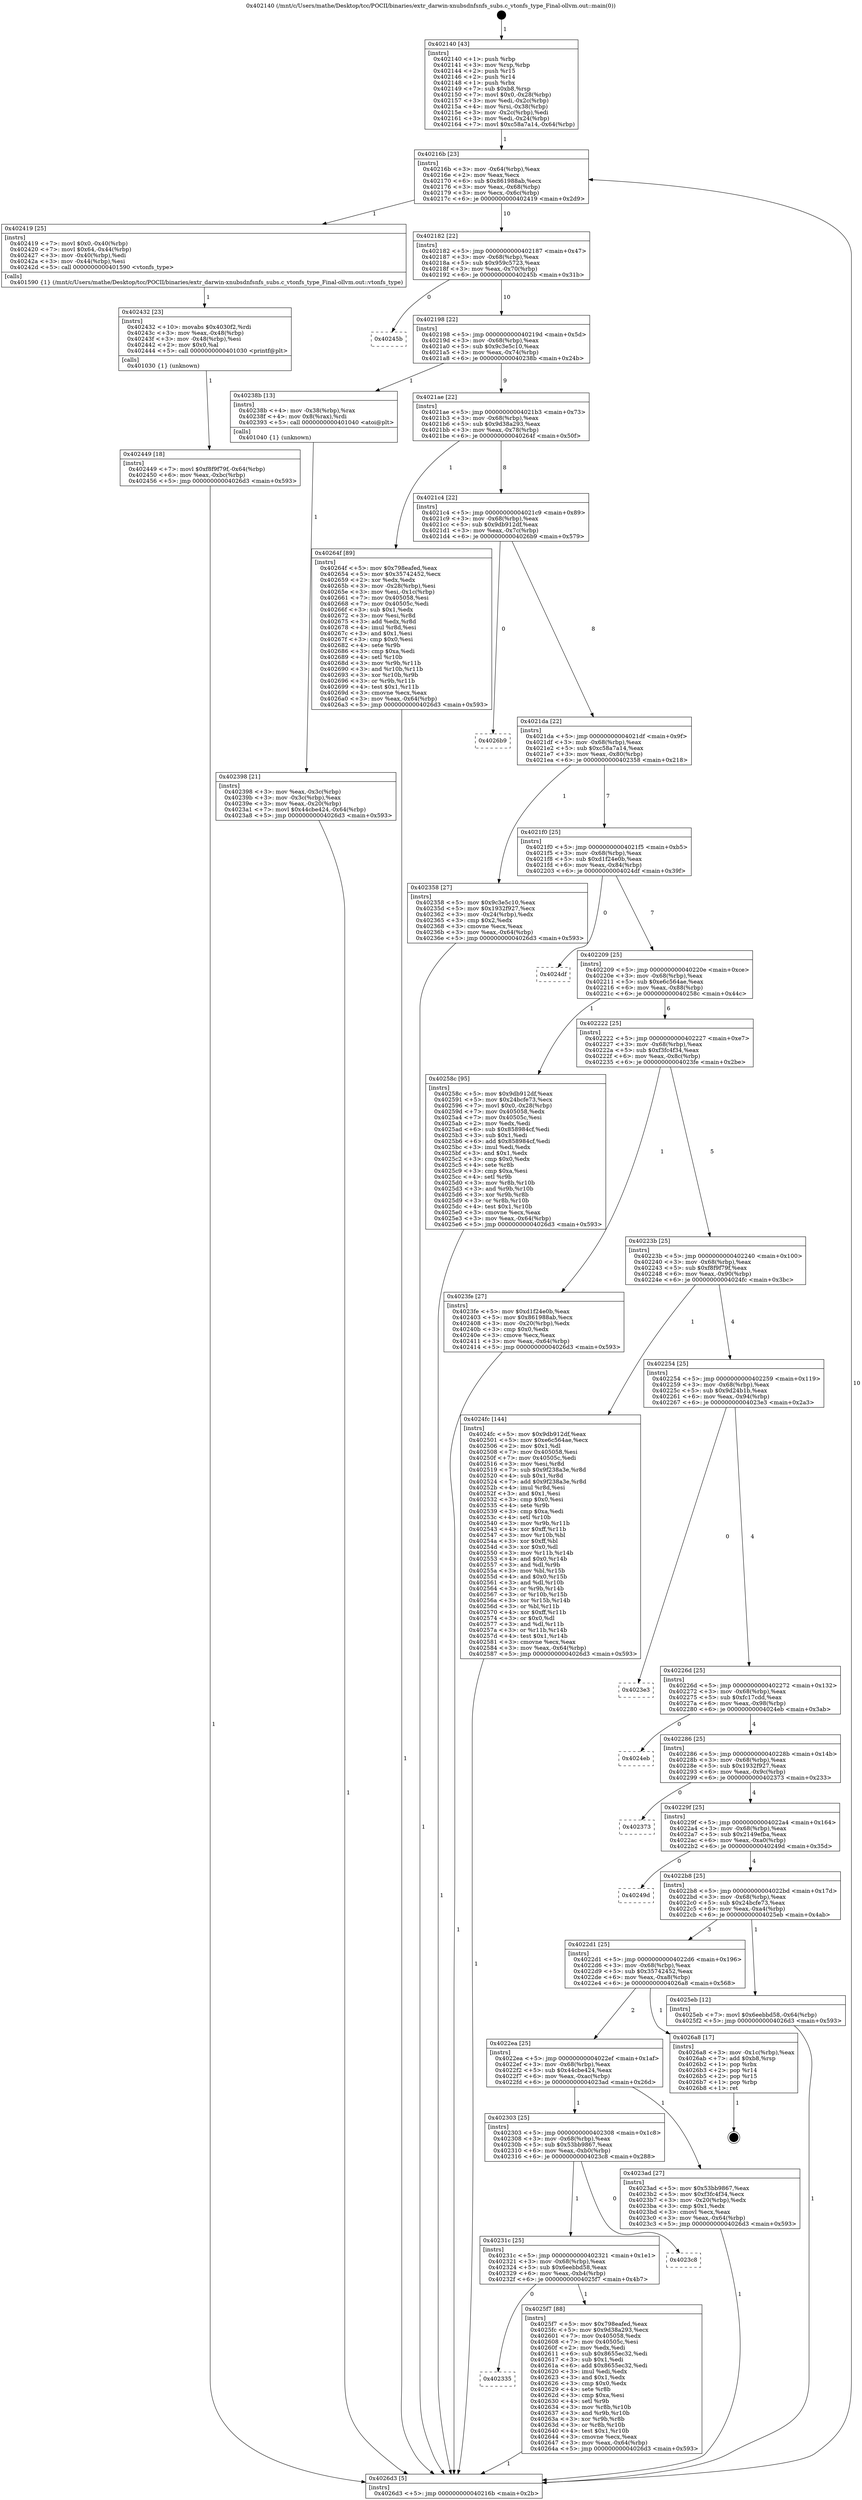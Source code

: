 digraph "0x402140" {
  label = "0x402140 (/mnt/c/Users/mathe/Desktop/tcc/POCII/binaries/extr_darwin-xnubsdnfsnfs_subs.c_vtonfs_type_Final-ollvm.out::main(0))"
  labelloc = "t"
  node[shape=record]

  Entry [label="",width=0.3,height=0.3,shape=circle,fillcolor=black,style=filled]
  "0x40216b" [label="{
     0x40216b [23]\l
     | [instrs]\l
     &nbsp;&nbsp;0x40216b \<+3\>: mov -0x64(%rbp),%eax\l
     &nbsp;&nbsp;0x40216e \<+2\>: mov %eax,%ecx\l
     &nbsp;&nbsp;0x402170 \<+6\>: sub $0x861988ab,%ecx\l
     &nbsp;&nbsp;0x402176 \<+3\>: mov %eax,-0x68(%rbp)\l
     &nbsp;&nbsp;0x402179 \<+3\>: mov %ecx,-0x6c(%rbp)\l
     &nbsp;&nbsp;0x40217c \<+6\>: je 0000000000402419 \<main+0x2d9\>\l
  }"]
  "0x402419" [label="{
     0x402419 [25]\l
     | [instrs]\l
     &nbsp;&nbsp;0x402419 \<+7\>: movl $0x0,-0x40(%rbp)\l
     &nbsp;&nbsp;0x402420 \<+7\>: movl $0x64,-0x44(%rbp)\l
     &nbsp;&nbsp;0x402427 \<+3\>: mov -0x40(%rbp),%edi\l
     &nbsp;&nbsp;0x40242a \<+3\>: mov -0x44(%rbp),%esi\l
     &nbsp;&nbsp;0x40242d \<+5\>: call 0000000000401590 \<vtonfs_type\>\l
     | [calls]\l
     &nbsp;&nbsp;0x401590 \{1\} (/mnt/c/Users/mathe/Desktop/tcc/POCII/binaries/extr_darwin-xnubsdnfsnfs_subs.c_vtonfs_type_Final-ollvm.out::vtonfs_type)\l
  }"]
  "0x402182" [label="{
     0x402182 [22]\l
     | [instrs]\l
     &nbsp;&nbsp;0x402182 \<+5\>: jmp 0000000000402187 \<main+0x47\>\l
     &nbsp;&nbsp;0x402187 \<+3\>: mov -0x68(%rbp),%eax\l
     &nbsp;&nbsp;0x40218a \<+5\>: sub $0x959c5723,%eax\l
     &nbsp;&nbsp;0x40218f \<+3\>: mov %eax,-0x70(%rbp)\l
     &nbsp;&nbsp;0x402192 \<+6\>: je 000000000040245b \<main+0x31b\>\l
  }"]
  Exit [label="",width=0.3,height=0.3,shape=circle,fillcolor=black,style=filled,peripheries=2]
  "0x40245b" [label="{
     0x40245b\l
  }", style=dashed]
  "0x402198" [label="{
     0x402198 [22]\l
     | [instrs]\l
     &nbsp;&nbsp;0x402198 \<+5\>: jmp 000000000040219d \<main+0x5d\>\l
     &nbsp;&nbsp;0x40219d \<+3\>: mov -0x68(%rbp),%eax\l
     &nbsp;&nbsp;0x4021a0 \<+5\>: sub $0x9c3e5c10,%eax\l
     &nbsp;&nbsp;0x4021a5 \<+3\>: mov %eax,-0x74(%rbp)\l
     &nbsp;&nbsp;0x4021a8 \<+6\>: je 000000000040238b \<main+0x24b\>\l
  }"]
  "0x402335" [label="{
     0x402335\l
  }", style=dashed]
  "0x40238b" [label="{
     0x40238b [13]\l
     | [instrs]\l
     &nbsp;&nbsp;0x40238b \<+4\>: mov -0x38(%rbp),%rax\l
     &nbsp;&nbsp;0x40238f \<+4\>: mov 0x8(%rax),%rdi\l
     &nbsp;&nbsp;0x402393 \<+5\>: call 0000000000401040 \<atoi@plt\>\l
     | [calls]\l
     &nbsp;&nbsp;0x401040 \{1\} (unknown)\l
  }"]
  "0x4021ae" [label="{
     0x4021ae [22]\l
     | [instrs]\l
     &nbsp;&nbsp;0x4021ae \<+5\>: jmp 00000000004021b3 \<main+0x73\>\l
     &nbsp;&nbsp;0x4021b3 \<+3\>: mov -0x68(%rbp),%eax\l
     &nbsp;&nbsp;0x4021b6 \<+5\>: sub $0x9d38a293,%eax\l
     &nbsp;&nbsp;0x4021bb \<+3\>: mov %eax,-0x78(%rbp)\l
     &nbsp;&nbsp;0x4021be \<+6\>: je 000000000040264f \<main+0x50f\>\l
  }"]
  "0x4025f7" [label="{
     0x4025f7 [88]\l
     | [instrs]\l
     &nbsp;&nbsp;0x4025f7 \<+5\>: mov $0x798eafed,%eax\l
     &nbsp;&nbsp;0x4025fc \<+5\>: mov $0x9d38a293,%ecx\l
     &nbsp;&nbsp;0x402601 \<+7\>: mov 0x405058,%edx\l
     &nbsp;&nbsp;0x402608 \<+7\>: mov 0x40505c,%esi\l
     &nbsp;&nbsp;0x40260f \<+2\>: mov %edx,%edi\l
     &nbsp;&nbsp;0x402611 \<+6\>: sub $0x8655ec32,%edi\l
     &nbsp;&nbsp;0x402617 \<+3\>: sub $0x1,%edi\l
     &nbsp;&nbsp;0x40261a \<+6\>: add $0x8655ec32,%edi\l
     &nbsp;&nbsp;0x402620 \<+3\>: imul %edi,%edx\l
     &nbsp;&nbsp;0x402623 \<+3\>: and $0x1,%edx\l
     &nbsp;&nbsp;0x402626 \<+3\>: cmp $0x0,%edx\l
     &nbsp;&nbsp;0x402629 \<+4\>: sete %r8b\l
     &nbsp;&nbsp;0x40262d \<+3\>: cmp $0xa,%esi\l
     &nbsp;&nbsp;0x402630 \<+4\>: setl %r9b\l
     &nbsp;&nbsp;0x402634 \<+3\>: mov %r8b,%r10b\l
     &nbsp;&nbsp;0x402637 \<+3\>: and %r9b,%r10b\l
     &nbsp;&nbsp;0x40263a \<+3\>: xor %r9b,%r8b\l
     &nbsp;&nbsp;0x40263d \<+3\>: or %r8b,%r10b\l
     &nbsp;&nbsp;0x402640 \<+4\>: test $0x1,%r10b\l
     &nbsp;&nbsp;0x402644 \<+3\>: cmovne %ecx,%eax\l
     &nbsp;&nbsp;0x402647 \<+3\>: mov %eax,-0x64(%rbp)\l
     &nbsp;&nbsp;0x40264a \<+5\>: jmp 00000000004026d3 \<main+0x593\>\l
  }"]
  "0x40264f" [label="{
     0x40264f [89]\l
     | [instrs]\l
     &nbsp;&nbsp;0x40264f \<+5\>: mov $0x798eafed,%eax\l
     &nbsp;&nbsp;0x402654 \<+5\>: mov $0x35742452,%ecx\l
     &nbsp;&nbsp;0x402659 \<+2\>: xor %edx,%edx\l
     &nbsp;&nbsp;0x40265b \<+3\>: mov -0x28(%rbp),%esi\l
     &nbsp;&nbsp;0x40265e \<+3\>: mov %esi,-0x1c(%rbp)\l
     &nbsp;&nbsp;0x402661 \<+7\>: mov 0x405058,%esi\l
     &nbsp;&nbsp;0x402668 \<+7\>: mov 0x40505c,%edi\l
     &nbsp;&nbsp;0x40266f \<+3\>: sub $0x1,%edx\l
     &nbsp;&nbsp;0x402672 \<+3\>: mov %esi,%r8d\l
     &nbsp;&nbsp;0x402675 \<+3\>: add %edx,%r8d\l
     &nbsp;&nbsp;0x402678 \<+4\>: imul %r8d,%esi\l
     &nbsp;&nbsp;0x40267c \<+3\>: and $0x1,%esi\l
     &nbsp;&nbsp;0x40267f \<+3\>: cmp $0x0,%esi\l
     &nbsp;&nbsp;0x402682 \<+4\>: sete %r9b\l
     &nbsp;&nbsp;0x402686 \<+3\>: cmp $0xa,%edi\l
     &nbsp;&nbsp;0x402689 \<+4\>: setl %r10b\l
     &nbsp;&nbsp;0x40268d \<+3\>: mov %r9b,%r11b\l
     &nbsp;&nbsp;0x402690 \<+3\>: and %r10b,%r11b\l
     &nbsp;&nbsp;0x402693 \<+3\>: xor %r10b,%r9b\l
     &nbsp;&nbsp;0x402696 \<+3\>: or %r9b,%r11b\l
     &nbsp;&nbsp;0x402699 \<+4\>: test $0x1,%r11b\l
     &nbsp;&nbsp;0x40269d \<+3\>: cmovne %ecx,%eax\l
     &nbsp;&nbsp;0x4026a0 \<+3\>: mov %eax,-0x64(%rbp)\l
     &nbsp;&nbsp;0x4026a3 \<+5\>: jmp 00000000004026d3 \<main+0x593\>\l
  }"]
  "0x4021c4" [label="{
     0x4021c4 [22]\l
     | [instrs]\l
     &nbsp;&nbsp;0x4021c4 \<+5\>: jmp 00000000004021c9 \<main+0x89\>\l
     &nbsp;&nbsp;0x4021c9 \<+3\>: mov -0x68(%rbp),%eax\l
     &nbsp;&nbsp;0x4021cc \<+5\>: sub $0x9db912df,%eax\l
     &nbsp;&nbsp;0x4021d1 \<+3\>: mov %eax,-0x7c(%rbp)\l
     &nbsp;&nbsp;0x4021d4 \<+6\>: je 00000000004026b9 \<main+0x579\>\l
  }"]
  "0x40231c" [label="{
     0x40231c [25]\l
     | [instrs]\l
     &nbsp;&nbsp;0x40231c \<+5\>: jmp 0000000000402321 \<main+0x1e1\>\l
     &nbsp;&nbsp;0x402321 \<+3\>: mov -0x68(%rbp),%eax\l
     &nbsp;&nbsp;0x402324 \<+5\>: sub $0x6eebbd58,%eax\l
     &nbsp;&nbsp;0x402329 \<+6\>: mov %eax,-0xb4(%rbp)\l
     &nbsp;&nbsp;0x40232f \<+6\>: je 00000000004025f7 \<main+0x4b7\>\l
  }"]
  "0x4026b9" [label="{
     0x4026b9\l
  }", style=dashed]
  "0x4021da" [label="{
     0x4021da [22]\l
     | [instrs]\l
     &nbsp;&nbsp;0x4021da \<+5\>: jmp 00000000004021df \<main+0x9f\>\l
     &nbsp;&nbsp;0x4021df \<+3\>: mov -0x68(%rbp),%eax\l
     &nbsp;&nbsp;0x4021e2 \<+5\>: sub $0xc58a7a14,%eax\l
     &nbsp;&nbsp;0x4021e7 \<+3\>: mov %eax,-0x80(%rbp)\l
     &nbsp;&nbsp;0x4021ea \<+6\>: je 0000000000402358 \<main+0x218\>\l
  }"]
  "0x4023c8" [label="{
     0x4023c8\l
  }", style=dashed]
  "0x402358" [label="{
     0x402358 [27]\l
     | [instrs]\l
     &nbsp;&nbsp;0x402358 \<+5\>: mov $0x9c3e5c10,%eax\l
     &nbsp;&nbsp;0x40235d \<+5\>: mov $0x1932f927,%ecx\l
     &nbsp;&nbsp;0x402362 \<+3\>: mov -0x24(%rbp),%edx\l
     &nbsp;&nbsp;0x402365 \<+3\>: cmp $0x2,%edx\l
     &nbsp;&nbsp;0x402368 \<+3\>: cmovne %ecx,%eax\l
     &nbsp;&nbsp;0x40236b \<+3\>: mov %eax,-0x64(%rbp)\l
     &nbsp;&nbsp;0x40236e \<+5\>: jmp 00000000004026d3 \<main+0x593\>\l
  }"]
  "0x4021f0" [label="{
     0x4021f0 [25]\l
     | [instrs]\l
     &nbsp;&nbsp;0x4021f0 \<+5\>: jmp 00000000004021f5 \<main+0xb5\>\l
     &nbsp;&nbsp;0x4021f5 \<+3\>: mov -0x68(%rbp),%eax\l
     &nbsp;&nbsp;0x4021f8 \<+5\>: sub $0xd1f24e0b,%eax\l
     &nbsp;&nbsp;0x4021fd \<+6\>: mov %eax,-0x84(%rbp)\l
     &nbsp;&nbsp;0x402203 \<+6\>: je 00000000004024df \<main+0x39f\>\l
  }"]
  "0x4026d3" [label="{
     0x4026d3 [5]\l
     | [instrs]\l
     &nbsp;&nbsp;0x4026d3 \<+5\>: jmp 000000000040216b \<main+0x2b\>\l
  }"]
  "0x402140" [label="{
     0x402140 [43]\l
     | [instrs]\l
     &nbsp;&nbsp;0x402140 \<+1\>: push %rbp\l
     &nbsp;&nbsp;0x402141 \<+3\>: mov %rsp,%rbp\l
     &nbsp;&nbsp;0x402144 \<+2\>: push %r15\l
     &nbsp;&nbsp;0x402146 \<+2\>: push %r14\l
     &nbsp;&nbsp;0x402148 \<+1\>: push %rbx\l
     &nbsp;&nbsp;0x402149 \<+7\>: sub $0xb8,%rsp\l
     &nbsp;&nbsp;0x402150 \<+7\>: movl $0x0,-0x28(%rbp)\l
     &nbsp;&nbsp;0x402157 \<+3\>: mov %edi,-0x2c(%rbp)\l
     &nbsp;&nbsp;0x40215a \<+4\>: mov %rsi,-0x38(%rbp)\l
     &nbsp;&nbsp;0x40215e \<+3\>: mov -0x2c(%rbp),%edi\l
     &nbsp;&nbsp;0x402161 \<+3\>: mov %edi,-0x24(%rbp)\l
     &nbsp;&nbsp;0x402164 \<+7\>: movl $0xc58a7a14,-0x64(%rbp)\l
  }"]
  "0x402398" [label="{
     0x402398 [21]\l
     | [instrs]\l
     &nbsp;&nbsp;0x402398 \<+3\>: mov %eax,-0x3c(%rbp)\l
     &nbsp;&nbsp;0x40239b \<+3\>: mov -0x3c(%rbp),%eax\l
     &nbsp;&nbsp;0x40239e \<+3\>: mov %eax,-0x20(%rbp)\l
     &nbsp;&nbsp;0x4023a1 \<+7\>: movl $0x44cbe424,-0x64(%rbp)\l
     &nbsp;&nbsp;0x4023a8 \<+5\>: jmp 00000000004026d3 \<main+0x593\>\l
  }"]
  "0x402449" [label="{
     0x402449 [18]\l
     | [instrs]\l
     &nbsp;&nbsp;0x402449 \<+7\>: movl $0xf8f9f79f,-0x64(%rbp)\l
     &nbsp;&nbsp;0x402450 \<+6\>: mov %eax,-0xbc(%rbp)\l
     &nbsp;&nbsp;0x402456 \<+5\>: jmp 00000000004026d3 \<main+0x593\>\l
  }"]
  "0x4024df" [label="{
     0x4024df\l
  }", style=dashed]
  "0x402209" [label="{
     0x402209 [25]\l
     | [instrs]\l
     &nbsp;&nbsp;0x402209 \<+5\>: jmp 000000000040220e \<main+0xce\>\l
     &nbsp;&nbsp;0x40220e \<+3\>: mov -0x68(%rbp),%eax\l
     &nbsp;&nbsp;0x402211 \<+5\>: sub $0xe6c564ae,%eax\l
     &nbsp;&nbsp;0x402216 \<+6\>: mov %eax,-0x88(%rbp)\l
     &nbsp;&nbsp;0x40221c \<+6\>: je 000000000040258c \<main+0x44c\>\l
  }"]
  "0x402432" [label="{
     0x402432 [23]\l
     | [instrs]\l
     &nbsp;&nbsp;0x402432 \<+10\>: movabs $0x4030f2,%rdi\l
     &nbsp;&nbsp;0x40243c \<+3\>: mov %eax,-0x48(%rbp)\l
     &nbsp;&nbsp;0x40243f \<+3\>: mov -0x48(%rbp),%esi\l
     &nbsp;&nbsp;0x402442 \<+2\>: mov $0x0,%al\l
     &nbsp;&nbsp;0x402444 \<+5\>: call 0000000000401030 \<printf@plt\>\l
     | [calls]\l
     &nbsp;&nbsp;0x401030 \{1\} (unknown)\l
  }"]
  "0x40258c" [label="{
     0x40258c [95]\l
     | [instrs]\l
     &nbsp;&nbsp;0x40258c \<+5\>: mov $0x9db912df,%eax\l
     &nbsp;&nbsp;0x402591 \<+5\>: mov $0x24bcfe73,%ecx\l
     &nbsp;&nbsp;0x402596 \<+7\>: movl $0x0,-0x28(%rbp)\l
     &nbsp;&nbsp;0x40259d \<+7\>: mov 0x405058,%edx\l
     &nbsp;&nbsp;0x4025a4 \<+7\>: mov 0x40505c,%esi\l
     &nbsp;&nbsp;0x4025ab \<+2\>: mov %edx,%edi\l
     &nbsp;&nbsp;0x4025ad \<+6\>: sub $0x858984cf,%edi\l
     &nbsp;&nbsp;0x4025b3 \<+3\>: sub $0x1,%edi\l
     &nbsp;&nbsp;0x4025b6 \<+6\>: add $0x858984cf,%edi\l
     &nbsp;&nbsp;0x4025bc \<+3\>: imul %edi,%edx\l
     &nbsp;&nbsp;0x4025bf \<+3\>: and $0x1,%edx\l
     &nbsp;&nbsp;0x4025c2 \<+3\>: cmp $0x0,%edx\l
     &nbsp;&nbsp;0x4025c5 \<+4\>: sete %r8b\l
     &nbsp;&nbsp;0x4025c9 \<+3\>: cmp $0xa,%esi\l
     &nbsp;&nbsp;0x4025cc \<+4\>: setl %r9b\l
     &nbsp;&nbsp;0x4025d0 \<+3\>: mov %r8b,%r10b\l
     &nbsp;&nbsp;0x4025d3 \<+3\>: and %r9b,%r10b\l
     &nbsp;&nbsp;0x4025d6 \<+3\>: xor %r9b,%r8b\l
     &nbsp;&nbsp;0x4025d9 \<+3\>: or %r8b,%r10b\l
     &nbsp;&nbsp;0x4025dc \<+4\>: test $0x1,%r10b\l
     &nbsp;&nbsp;0x4025e0 \<+3\>: cmovne %ecx,%eax\l
     &nbsp;&nbsp;0x4025e3 \<+3\>: mov %eax,-0x64(%rbp)\l
     &nbsp;&nbsp;0x4025e6 \<+5\>: jmp 00000000004026d3 \<main+0x593\>\l
  }"]
  "0x402222" [label="{
     0x402222 [25]\l
     | [instrs]\l
     &nbsp;&nbsp;0x402222 \<+5\>: jmp 0000000000402227 \<main+0xe7\>\l
     &nbsp;&nbsp;0x402227 \<+3\>: mov -0x68(%rbp),%eax\l
     &nbsp;&nbsp;0x40222a \<+5\>: sub $0xf3fc4f34,%eax\l
     &nbsp;&nbsp;0x40222f \<+6\>: mov %eax,-0x8c(%rbp)\l
     &nbsp;&nbsp;0x402235 \<+6\>: je 00000000004023fe \<main+0x2be\>\l
  }"]
  "0x402303" [label="{
     0x402303 [25]\l
     | [instrs]\l
     &nbsp;&nbsp;0x402303 \<+5\>: jmp 0000000000402308 \<main+0x1c8\>\l
     &nbsp;&nbsp;0x402308 \<+3\>: mov -0x68(%rbp),%eax\l
     &nbsp;&nbsp;0x40230b \<+5\>: sub $0x53bb9867,%eax\l
     &nbsp;&nbsp;0x402310 \<+6\>: mov %eax,-0xb0(%rbp)\l
     &nbsp;&nbsp;0x402316 \<+6\>: je 00000000004023c8 \<main+0x288\>\l
  }"]
  "0x4023fe" [label="{
     0x4023fe [27]\l
     | [instrs]\l
     &nbsp;&nbsp;0x4023fe \<+5\>: mov $0xd1f24e0b,%eax\l
     &nbsp;&nbsp;0x402403 \<+5\>: mov $0x861988ab,%ecx\l
     &nbsp;&nbsp;0x402408 \<+3\>: mov -0x20(%rbp),%edx\l
     &nbsp;&nbsp;0x40240b \<+3\>: cmp $0x0,%edx\l
     &nbsp;&nbsp;0x40240e \<+3\>: cmove %ecx,%eax\l
     &nbsp;&nbsp;0x402411 \<+3\>: mov %eax,-0x64(%rbp)\l
     &nbsp;&nbsp;0x402414 \<+5\>: jmp 00000000004026d3 \<main+0x593\>\l
  }"]
  "0x40223b" [label="{
     0x40223b [25]\l
     | [instrs]\l
     &nbsp;&nbsp;0x40223b \<+5\>: jmp 0000000000402240 \<main+0x100\>\l
     &nbsp;&nbsp;0x402240 \<+3\>: mov -0x68(%rbp),%eax\l
     &nbsp;&nbsp;0x402243 \<+5\>: sub $0xf8f9f79f,%eax\l
     &nbsp;&nbsp;0x402248 \<+6\>: mov %eax,-0x90(%rbp)\l
     &nbsp;&nbsp;0x40224e \<+6\>: je 00000000004024fc \<main+0x3bc\>\l
  }"]
  "0x4023ad" [label="{
     0x4023ad [27]\l
     | [instrs]\l
     &nbsp;&nbsp;0x4023ad \<+5\>: mov $0x53bb9867,%eax\l
     &nbsp;&nbsp;0x4023b2 \<+5\>: mov $0xf3fc4f34,%ecx\l
     &nbsp;&nbsp;0x4023b7 \<+3\>: mov -0x20(%rbp),%edx\l
     &nbsp;&nbsp;0x4023ba \<+3\>: cmp $0x1,%edx\l
     &nbsp;&nbsp;0x4023bd \<+3\>: cmovl %ecx,%eax\l
     &nbsp;&nbsp;0x4023c0 \<+3\>: mov %eax,-0x64(%rbp)\l
     &nbsp;&nbsp;0x4023c3 \<+5\>: jmp 00000000004026d3 \<main+0x593\>\l
  }"]
  "0x4024fc" [label="{
     0x4024fc [144]\l
     | [instrs]\l
     &nbsp;&nbsp;0x4024fc \<+5\>: mov $0x9db912df,%eax\l
     &nbsp;&nbsp;0x402501 \<+5\>: mov $0xe6c564ae,%ecx\l
     &nbsp;&nbsp;0x402506 \<+2\>: mov $0x1,%dl\l
     &nbsp;&nbsp;0x402508 \<+7\>: mov 0x405058,%esi\l
     &nbsp;&nbsp;0x40250f \<+7\>: mov 0x40505c,%edi\l
     &nbsp;&nbsp;0x402516 \<+3\>: mov %esi,%r8d\l
     &nbsp;&nbsp;0x402519 \<+7\>: sub $0x9f238a3e,%r8d\l
     &nbsp;&nbsp;0x402520 \<+4\>: sub $0x1,%r8d\l
     &nbsp;&nbsp;0x402524 \<+7\>: add $0x9f238a3e,%r8d\l
     &nbsp;&nbsp;0x40252b \<+4\>: imul %r8d,%esi\l
     &nbsp;&nbsp;0x40252f \<+3\>: and $0x1,%esi\l
     &nbsp;&nbsp;0x402532 \<+3\>: cmp $0x0,%esi\l
     &nbsp;&nbsp;0x402535 \<+4\>: sete %r9b\l
     &nbsp;&nbsp;0x402539 \<+3\>: cmp $0xa,%edi\l
     &nbsp;&nbsp;0x40253c \<+4\>: setl %r10b\l
     &nbsp;&nbsp;0x402540 \<+3\>: mov %r9b,%r11b\l
     &nbsp;&nbsp;0x402543 \<+4\>: xor $0xff,%r11b\l
     &nbsp;&nbsp;0x402547 \<+3\>: mov %r10b,%bl\l
     &nbsp;&nbsp;0x40254a \<+3\>: xor $0xff,%bl\l
     &nbsp;&nbsp;0x40254d \<+3\>: xor $0x0,%dl\l
     &nbsp;&nbsp;0x402550 \<+3\>: mov %r11b,%r14b\l
     &nbsp;&nbsp;0x402553 \<+4\>: and $0x0,%r14b\l
     &nbsp;&nbsp;0x402557 \<+3\>: and %dl,%r9b\l
     &nbsp;&nbsp;0x40255a \<+3\>: mov %bl,%r15b\l
     &nbsp;&nbsp;0x40255d \<+4\>: and $0x0,%r15b\l
     &nbsp;&nbsp;0x402561 \<+3\>: and %dl,%r10b\l
     &nbsp;&nbsp;0x402564 \<+3\>: or %r9b,%r14b\l
     &nbsp;&nbsp;0x402567 \<+3\>: or %r10b,%r15b\l
     &nbsp;&nbsp;0x40256a \<+3\>: xor %r15b,%r14b\l
     &nbsp;&nbsp;0x40256d \<+3\>: or %bl,%r11b\l
     &nbsp;&nbsp;0x402570 \<+4\>: xor $0xff,%r11b\l
     &nbsp;&nbsp;0x402574 \<+3\>: or $0x0,%dl\l
     &nbsp;&nbsp;0x402577 \<+3\>: and %dl,%r11b\l
     &nbsp;&nbsp;0x40257a \<+3\>: or %r11b,%r14b\l
     &nbsp;&nbsp;0x40257d \<+4\>: test $0x1,%r14b\l
     &nbsp;&nbsp;0x402581 \<+3\>: cmovne %ecx,%eax\l
     &nbsp;&nbsp;0x402584 \<+3\>: mov %eax,-0x64(%rbp)\l
     &nbsp;&nbsp;0x402587 \<+5\>: jmp 00000000004026d3 \<main+0x593\>\l
  }"]
  "0x402254" [label="{
     0x402254 [25]\l
     | [instrs]\l
     &nbsp;&nbsp;0x402254 \<+5\>: jmp 0000000000402259 \<main+0x119\>\l
     &nbsp;&nbsp;0x402259 \<+3\>: mov -0x68(%rbp),%eax\l
     &nbsp;&nbsp;0x40225c \<+5\>: sub $0x9d24b1b,%eax\l
     &nbsp;&nbsp;0x402261 \<+6\>: mov %eax,-0x94(%rbp)\l
     &nbsp;&nbsp;0x402267 \<+6\>: je 00000000004023e3 \<main+0x2a3\>\l
  }"]
  "0x4022ea" [label="{
     0x4022ea [25]\l
     | [instrs]\l
     &nbsp;&nbsp;0x4022ea \<+5\>: jmp 00000000004022ef \<main+0x1af\>\l
     &nbsp;&nbsp;0x4022ef \<+3\>: mov -0x68(%rbp),%eax\l
     &nbsp;&nbsp;0x4022f2 \<+5\>: sub $0x44cbe424,%eax\l
     &nbsp;&nbsp;0x4022f7 \<+6\>: mov %eax,-0xac(%rbp)\l
     &nbsp;&nbsp;0x4022fd \<+6\>: je 00000000004023ad \<main+0x26d\>\l
  }"]
  "0x4023e3" [label="{
     0x4023e3\l
  }", style=dashed]
  "0x40226d" [label="{
     0x40226d [25]\l
     | [instrs]\l
     &nbsp;&nbsp;0x40226d \<+5\>: jmp 0000000000402272 \<main+0x132\>\l
     &nbsp;&nbsp;0x402272 \<+3\>: mov -0x68(%rbp),%eax\l
     &nbsp;&nbsp;0x402275 \<+5\>: sub $0xfc17cdd,%eax\l
     &nbsp;&nbsp;0x40227a \<+6\>: mov %eax,-0x98(%rbp)\l
     &nbsp;&nbsp;0x402280 \<+6\>: je 00000000004024eb \<main+0x3ab\>\l
  }"]
  "0x4026a8" [label="{
     0x4026a8 [17]\l
     | [instrs]\l
     &nbsp;&nbsp;0x4026a8 \<+3\>: mov -0x1c(%rbp),%eax\l
     &nbsp;&nbsp;0x4026ab \<+7\>: add $0xb8,%rsp\l
     &nbsp;&nbsp;0x4026b2 \<+1\>: pop %rbx\l
     &nbsp;&nbsp;0x4026b3 \<+2\>: pop %r14\l
     &nbsp;&nbsp;0x4026b5 \<+2\>: pop %r15\l
     &nbsp;&nbsp;0x4026b7 \<+1\>: pop %rbp\l
     &nbsp;&nbsp;0x4026b8 \<+1\>: ret\l
  }"]
  "0x4024eb" [label="{
     0x4024eb\l
  }", style=dashed]
  "0x402286" [label="{
     0x402286 [25]\l
     | [instrs]\l
     &nbsp;&nbsp;0x402286 \<+5\>: jmp 000000000040228b \<main+0x14b\>\l
     &nbsp;&nbsp;0x40228b \<+3\>: mov -0x68(%rbp),%eax\l
     &nbsp;&nbsp;0x40228e \<+5\>: sub $0x1932f927,%eax\l
     &nbsp;&nbsp;0x402293 \<+6\>: mov %eax,-0x9c(%rbp)\l
     &nbsp;&nbsp;0x402299 \<+6\>: je 0000000000402373 \<main+0x233\>\l
  }"]
  "0x4022d1" [label="{
     0x4022d1 [25]\l
     | [instrs]\l
     &nbsp;&nbsp;0x4022d1 \<+5\>: jmp 00000000004022d6 \<main+0x196\>\l
     &nbsp;&nbsp;0x4022d6 \<+3\>: mov -0x68(%rbp),%eax\l
     &nbsp;&nbsp;0x4022d9 \<+5\>: sub $0x35742452,%eax\l
     &nbsp;&nbsp;0x4022de \<+6\>: mov %eax,-0xa8(%rbp)\l
     &nbsp;&nbsp;0x4022e4 \<+6\>: je 00000000004026a8 \<main+0x568\>\l
  }"]
  "0x402373" [label="{
     0x402373\l
  }", style=dashed]
  "0x40229f" [label="{
     0x40229f [25]\l
     | [instrs]\l
     &nbsp;&nbsp;0x40229f \<+5\>: jmp 00000000004022a4 \<main+0x164\>\l
     &nbsp;&nbsp;0x4022a4 \<+3\>: mov -0x68(%rbp),%eax\l
     &nbsp;&nbsp;0x4022a7 \<+5\>: sub $0x2149efba,%eax\l
     &nbsp;&nbsp;0x4022ac \<+6\>: mov %eax,-0xa0(%rbp)\l
     &nbsp;&nbsp;0x4022b2 \<+6\>: je 000000000040249d \<main+0x35d\>\l
  }"]
  "0x4025eb" [label="{
     0x4025eb [12]\l
     | [instrs]\l
     &nbsp;&nbsp;0x4025eb \<+7\>: movl $0x6eebbd58,-0x64(%rbp)\l
     &nbsp;&nbsp;0x4025f2 \<+5\>: jmp 00000000004026d3 \<main+0x593\>\l
  }"]
  "0x40249d" [label="{
     0x40249d\l
  }", style=dashed]
  "0x4022b8" [label="{
     0x4022b8 [25]\l
     | [instrs]\l
     &nbsp;&nbsp;0x4022b8 \<+5\>: jmp 00000000004022bd \<main+0x17d\>\l
     &nbsp;&nbsp;0x4022bd \<+3\>: mov -0x68(%rbp),%eax\l
     &nbsp;&nbsp;0x4022c0 \<+5\>: sub $0x24bcfe73,%eax\l
     &nbsp;&nbsp;0x4022c5 \<+6\>: mov %eax,-0xa4(%rbp)\l
     &nbsp;&nbsp;0x4022cb \<+6\>: je 00000000004025eb \<main+0x4ab\>\l
  }"]
  Entry -> "0x402140" [label=" 1"]
  "0x40216b" -> "0x402419" [label=" 1"]
  "0x40216b" -> "0x402182" [label=" 10"]
  "0x4026a8" -> Exit [label=" 1"]
  "0x402182" -> "0x40245b" [label=" 0"]
  "0x402182" -> "0x402198" [label=" 10"]
  "0x40264f" -> "0x4026d3" [label=" 1"]
  "0x402198" -> "0x40238b" [label=" 1"]
  "0x402198" -> "0x4021ae" [label=" 9"]
  "0x4025f7" -> "0x4026d3" [label=" 1"]
  "0x4021ae" -> "0x40264f" [label=" 1"]
  "0x4021ae" -> "0x4021c4" [label=" 8"]
  "0x40231c" -> "0x402335" [label=" 0"]
  "0x4021c4" -> "0x4026b9" [label=" 0"]
  "0x4021c4" -> "0x4021da" [label=" 8"]
  "0x40231c" -> "0x4025f7" [label=" 1"]
  "0x4021da" -> "0x402358" [label=" 1"]
  "0x4021da" -> "0x4021f0" [label=" 7"]
  "0x402358" -> "0x4026d3" [label=" 1"]
  "0x402140" -> "0x40216b" [label=" 1"]
  "0x4026d3" -> "0x40216b" [label=" 10"]
  "0x40238b" -> "0x402398" [label=" 1"]
  "0x402398" -> "0x4026d3" [label=" 1"]
  "0x402303" -> "0x40231c" [label=" 1"]
  "0x4021f0" -> "0x4024df" [label=" 0"]
  "0x4021f0" -> "0x402209" [label=" 7"]
  "0x402303" -> "0x4023c8" [label=" 0"]
  "0x402209" -> "0x40258c" [label=" 1"]
  "0x402209" -> "0x402222" [label=" 6"]
  "0x4025eb" -> "0x4026d3" [label=" 1"]
  "0x402222" -> "0x4023fe" [label=" 1"]
  "0x402222" -> "0x40223b" [label=" 5"]
  "0x40258c" -> "0x4026d3" [label=" 1"]
  "0x40223b" -> "0x4024fc" [label=" 1"]
  "0x40223b" -> "0x402254" [label=" 4"]
  "0x4024fc" -> "0x4026d3" [label=" 1"]
  "0x402254" -> "0x4023e3" [label=" 0"]
  "0x402254" -> "0x40226d" [label=" 4"]
  "0x402432" -> "0x402449" [label=" 1"]
  "0x40226d" -> "0x4024eb" [label=" 0"]
  "0x40226d" -> "0x402286" [label=" 4"]
  "0x402419" -> "0x402432" [label=" 1"]
  "0x402286" -> "0x402373" [label=" 0"]
  "0x402286" -> "0x40229f" [label=" 4"]
  "0x4023ad" -> "0x4026d3" [label=" 1"]
  "0x40229f" -> "0x40249d" [label=" 0"]
  "0x40229f" -> "0x4022b8" [label=" 4"]
  "0x4022ea" -> "0x402303" [label=" 1"]
  "0x4022b8" -> "0x4025eb" [label=" 1"]
  "0x4022b8" -> "0x4022d1" [label=" 3"]
  "0x4023fe" -> "0x4026d3" [label=" 1"]
  "0x4022d1" -> "0x4026a8" [label=" 1"]
  "0x4022d1" -> "0x4022ea" [label=" 2"]
  "0x402449" -> "0x4026d3" [label=" 1"]
  "0x4022ea" -> "0x4023ad" [label=" 1"]
}
